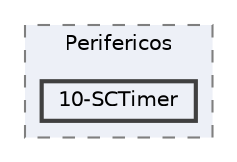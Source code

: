 digraph "E:/Agustin/Escritorio/MCUexpresso/KitLPC845-C++/src/Drivers/Perifericos/10-SCTimer"
{
 // LATEX_PDF_SIZE
  bgcolor="transparent";
  edge [fontname=Helvetica,fontsize=10,labelfontname=Helvetica,labelfontsize=10];
  node [fontname=Helvetica,fontsize=10,shape=box,height=0.2,width=0.4];
  compound=true
  subgraph clusterdir_fddceb55b13f36ba841fc9095bbfed65 {
    graph [ bgcolor="#edf0f7", pencolor="grey50", label="Perifericos", fontname=Helvetica,fontsize=10 style="filled,dashed", URL="dir_fddceb55b13f36ba841fc9095bbfed65.html",tooltip=""]
  dir_6bef3303669a539781e68654ceb4b2fc [label="10-SCTimer", fillcolor="#edf0f7", color="grey25", style="filled,bold", URL="dir_6bef3303669a539781e68654ceb4b2fc.html",tooltip=""];
  }
}
